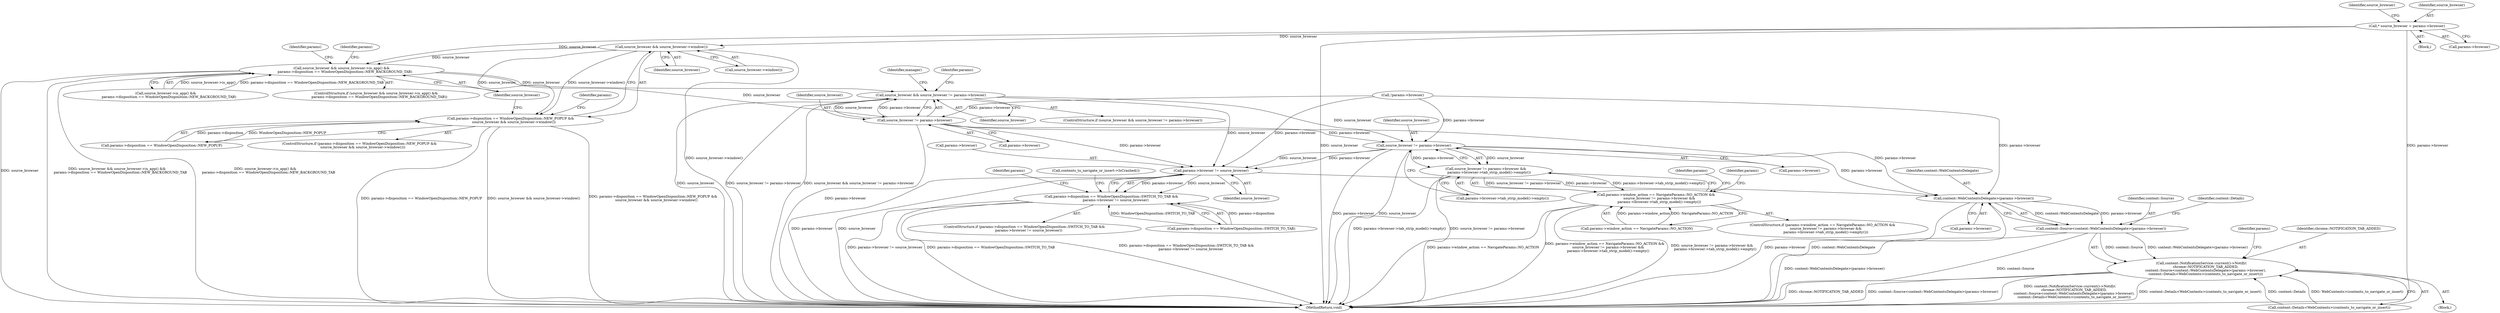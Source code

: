 digraph "1_Chrome_c552cd7b8a0862f6b3c8c6a07f98bda3721101eb_0@del" {
"1000149" [label="(Call,source_browser && source_browser->window())"];
"1000104" [label="(Call,* source_browser = params->browser)"];
"1000143" [label="(Call,params->disposition == WindowOpenDisposition::NEW_POPUP &&\n      source_browser && source_browser->window())"];
"1000162" [label="(Call,source_browser && source_browser->is_app() &&\n      params->disposition == WindowOpenDisposition::NEW_BACKGROUND_TAB)"];
"1000238" [label="(Call,source_browser && source_browser != params->browser)"];
"1000319" [label="(Call,source_browser != params->browser)"];
"1000318" [label="(Call,source_browser != params->browser &&\n      params->browser->tab_strip_model()->empty())"];
"1000312" [label="(Call,params->window_action == NavigateParams::NO_ACTION &&\n      source_browser != params->browser &&\n      params->browser->tab_strip_model()->empty())"];
"1000569" [label="(Call,params->browser != source_browser)"];
"1000563" [label="(Call,params->disposition == WindowOpenDisposition::SWITCH_TO_TAB &&\n        params->browser != source_browser)"];
"1000650" [label="(Call,content::WebContentsDelegate>(params->browser))"];
"1000648" [label="(Call,content::Source<content::WebContentsDelegate>(params->browser))"];
"1000646" [label="(Call,content::NotificationService::current()->Notify(\n        chrome::NOTIFICATION_TAB_ADDED,\n        content::Source<content::WebContentsDelegate>(params->browser),\n        content::Details<WebContents>(contents_to_navigate_or_insert)))"];
"1000240" [label="(Call,source_browser != params->browser)"];
"1000163" [label="(Identifier,source_browser)"];
"1000248" [label="(Identifier,manager)"];
"1000649" [label="(Identifier,content::Source)"];
"1000647" [label="(Identifier,chrome::NOTIFICATION_TAB_ADDED)"];
"1000143" [label="(Call,params->disposition == WindowOpenDisposition::NEW_POPUP &&\n      source_browser && source_browser->window())"];
"1000102" [label="(Block,)"];
"1000150" [label="(Identifier,source_browser)"];
"1000312" [label="(Call,params->window_action == NavigateParams::NO_ACTION &&\n      source_browser != params->browser &&\n      params->browser->tab_strip_model()->empty())"];
"1000573" [label="(Identifier,source_browser)"];
"1000570" [label="(Call,params->browser)"];
"1000238" [label="(Call,source_browser && source_browser != params->browser)"];
"1000576" [label="(Identifier,params)"];
"1000564" [label="(Call,params->disposition == WindowOpenDisposition::SWITCH_TO_TAB)"];
"1000151" [label="(Call,source_browser->window())"];
"1000174" [label="(Identifier,params)"];
"1000321" [label="(Call,params->browser)"];
"1000313" [label="(Call,params->window_action == NavigateParams::NO_ACTION)"];
"1000104" [label="(Call,* source_browser = params->browser)"];
"1000144" [label="(Call,params->disposition == WindowOpenDisposition::NEW_POPUP)"];
"1000324" [label="(Call,params->browser->tab_strip_model()->empty())"];
"1000222" [label="(Call,!params->browser)"];
"1000240" [label="(Call,source_browser != params->browser)"];
"1000652" [label="(Call,params->browser)"];
"1000320" [label="(Identifier,source_browser)"];
"1000563" [label="(Call,params->disposition == WindowOpenDisposition::SWITCH_TO_TAB &&\n        params->browser != source_browser)"];
"1000656" [label="(Identifier,content::Details)"];
"1000318" [label="(Call,source_browser != params->browser &&\n      params->browser->tab_strip_model()->empty())"];
"1000648" [label="(Call,content::Source<content::WebContentsDelegate>(params->browser))"];
"1000580" [label="(Call,contents_to_navigate_or_insert->IsCrashed())"];
"1000110" [label="(Identifier,source_browser)"];
"1000181" [label="(Identifier,params)"];
"1000569" [label="(Call,params->browser != source_browser)"];
"1000665" [label="(MethodReturn,void)"];
"1000241" [label="(Identifier,source_browser)"];
"1000237" [label="(ControlStructure,if (source_browser && source_browser != params->browser))"];
"1000562" [label="(ControlStructure,if (params->disposition == WindowOpenDisposition::SWITCH_TO_TAB &&\n        params->browser != source_browser))"];
"1000164" [label="(Call,source_browser->is_app() &&\n      params->disposition == WindowOpenDisposition::NEW_BACKGROUND_TAB)"];
"1000328" [label="(Identifier,params)"];
"1000142" [label="(ControlStructure,if (params->disposition == WindowOpenDisposition::NEW_POPUP &&\n      source_browser && source_browser->window()))"];
"1000319" [label="(Call,source_browser != params->browser)"];
"1000335" [label="(Identifier,params)"];
"1000655" [label="(Call,content::Details<WebContents>(contents_to_navigate_or_insert))"];
"1000161" [label="(ControlStructure,if (source_browser && source_browser->is_app() &&\n      params->disposition == WindowOpenDisposition::NEW_BACKGROUND_TAB))"];
"1000106" [label="(Call,params->browser)"];
"1000646" [label="(Call,content::NotificationService::current()->Notify(\n        chrome::NOTIFICATION_TAB_ADDED,\n        content::Source<content::WebContentsDelegate>(params->browser),\n        content::Details<WebContents>(contents_to_navigate_or_insert)))"];
"1000278" [label="(Identifier,params)"];
"1000105" [label="(Identifier,source_browser)"];
"1000149" [label="(Call,source_browser && source_browser->window())"];
"1000239" [label="(Identifier,source_browser)"];
"1000650" [label="(Call,content::WebContentsDelegate>(params->browser))"];
"1000311" [label="(ControlStructure,if (params->window_action == NavigateParams::NO_ACTION &&\n      source_browser != params->browser &&\n      params->browser->tab_strip_model()->empty()))"];
"1000651" [label="(Identifier,content::WebContentsDelegate)"];
"1000242" [label="(Call,params->browser)"];
"1000162" [label="(Call,source_browser && source_browser->is_app() &&\n      params->disposition == WindowOpenDisposition::NEW_BACKGROUND_TAB)"];
"1000155" [label="(Identifier,params)"];
"1000662" [label="(Identifier,params)"];
"1000645" [label="(Block,)"];
"1000149" -> "1000143"  [label="AST: "];
"1000149" -> "1000150"  [label="CFG: "];
"1000149" -> "1000151"  [label="CFG: "];
"1000150" -> "1000149"  [label="AST: "];
"1000151" -> "1000149"  [label="AST: "];
"1000143" -> "1000149"  [label="CFG: "];
"1000149" -> "1000665"  [label="DDG: source_browser->window()"];
"1000149" -> "1000143"  [label="DDG: source_browser"];
"1000149" -> "1000143"  [label="DDG: source_browser->window()"];
"1000104" -> "1000149"  [label="DDG: source_browser"];
"1000149" -> "1000162"  [label="DDG: source_browser"];
"1000104" -> "1000102"  [label="AST: "];
"1000104" -> "1000106"  [label="CFG: "];
"1000105" -> "1000104"  [label="AST: "];
"1000106" -> "1000104"  [label="AST: "];
"1000110" -> "1000104"  [label="CFG: "];
"1000104" -> "1000665"  [label="DDG: source_browser"];
"1000104" -> "1000665"  [label="DDG: params->browser"];
"1000104" -> "1000162"  [label="DDG: source_browser"];
"1000143" -> "1000142"  [label="AST: "];
"1000143" -> "1000144"  [label="CFG: "];
"1000144" -> "1000143"  [label="AST: "];
"1000155" -> "1000143"  [label="CFG: "];
"1000163" -> "1000143"  [label="CFG: "];
"1000143" -> "1000665"  [label="DDG: params->disposition == WindowOpenDisposition::NEW_POPUP"];
"1000143" -> "1000665"  [label="DDG: source_browser && source_browser->window()"];
"1000143" -> "1000665"  [label="DDG: params->disposition == WindowOpenDisposition::NEW_POPUP &&\n      source_browser && source_browser->window()"];
"1000144" -> "1000143"  [label="DDG: params->disposition"];
"1000144" -> "1000143"  [label="DDG: WindowOpenDisposition::NEW_POPUP"];
"1000162" -> "1000161"  [label="AST: "];
"1000162" -> "1000163"  [label="CFG: "];
"1000162" -> "1000164"  [label="CFG: "];
"1000163" -> "1000162"  [label="AST: "];
"1000164" -> "1000162"  [label="AST: "];
"1000174" -> "1000162"  [label="CFG: "];
"1000181" -> "1000162"  [label="CFG: "];
"1000162" -> "1000665"  [label="DDG: source_browser->is_app() &&\n      params->disposition == WindowOpenDisposition::NEW_BACKGROUND_TAB"];
"1000162" -> "1000665"  [label="DDG: source_browser"];
"1000162" -> "1000665"  [label="DDG: source_browser && source_browser->is_app() &&\n      params->disposition == WindowOpenDisposition::NEW_BACKGROUND_TAB"];
"1000164" -> "1000162"  [label="DDG: source_browser->is_app()"];
"1000164" -> "1000162"  [label="DDG: params->disposition == WindowOpenDisposition::NEW_BACKGROUND_TAB"];
"1000162" -> "1000238"  [label="DDG: source_browser"];
"1000162" -> "1000240"  [label="DDG: source_browser"];
"1000238" -> "1000237"  [label="AST: "];
"1000238" -> "1000239"  [label="CFG: "];
"1000238" -> "1000240"  [label="CFG: "];
"1000239" -> "1000238"  [label="AST: "];
"1000240" -> "1000238"  [label="AST: "];
"1000248" -> "1000238"  [label="CFG: "];
"1000278" -> "1000238"  [label="CFG: "];
"1000238" -> "1000665"  [label="DDG: source_browser"];
"1000238" -> "1000665"  [label="DDG: source_browser != params->browser"];
"1000238" -> "1000665"  [label="DDG: source_browser && source_browser != params->browser"];
"1000240" -> "1000238"  [label="DDG: source_browser"];
"1000240" -> "1000238"  [label="DDG: params->browser"];
"1000238" -> "1000319"  [label="DDG: source_browser"];
"1000238" -> "1000569"  [label="DDG: source_browser"];
"1000319" -> "1000318"  [label="AST: "];
"1000319" -> "1000321"  [label="CFG: "];
"1000320" -> "1000319"  [label="AST: "];
"1000321" -> "1000319"  [label="AST: "];
"1000324" -> "1000319"  [label="CFG: "];
"1000318" -> "1000319"  [label="CFG: "];
"1000319" -> "1000665"  [label="DDG: params->browser"];
"1000319" -> "1000665"  [label="DDG: source_browser"];
"1000319" -> "1000318"  [label="DDG: source_browser"];
"1000319" -> "1000318"  [label="DDG: params->browser"];
"1000222" -> "1000319"  [label="DDG: params->browser"];
"1000240" -> "1000319"  [label="DDG: params->browser"];
"1000319" -> "1000569"  [label="DDG: params->browser"];
"1000319" -> "1000569"  [label="DDG: source_browser"];
"1000319" -> "1000650"  [label="DDG: params->browser"];
"1000318" -> "1000312"  [label="AST: "];
"1000318" -> "1000324"  [label="CFG: "];
"1000324" -> "1000318"  [label="AST: "];
"1000312" -> "1000318"  [label="CFG: "];
"1000318" -> "1000665"  [label="DDG: source_browser != params->browser"];
"1000318" -> "1000665"  [label="DDG: params->browser->tab_strip_model()->empty()"];
"1000318" -> "1000312"  [label="DDG: source_browser != params->browser"];
"1000318" -> "1000312"  [label="DDG: params->browser->tab_strip_model()->empty()"];
"1000312" -> "1000311"  [label="AST: "];
"1000312" -> "1000313"  [label="CFG: "];
"1000313" -> "1000312"  [label="AST: "];
"1000328" -> "1000312"  [label="CFG: "];
"1000335" -> "1000312"  [label="CFG: "];
"1000312" -> "1000665"  [label="DDG: params->window_action == NavigateParams::NO_ACTION &&\n      source_browser != params->browser &&\n      params->browser->tab_strip_model()->empty()"];
"1000312" -> "1000665"  [label="DDG: source_browser != params->browser &&\n      params->browser->tab_strip_model()->empty()"];
"1000312" -> "1000665"  [label="DDG: params->window_action == NavigateParams::NO_ACTION"];
"1000313" -> "1000312"  [label="DDG: params->window_action"];
"1000313" -> "1000312"  [label="DDG: NavigateParams::NO_ACTION"];
"1000569" -> "1000563"  [label="AST: "];
"1000569" -> "1000573"  [label="CFG: "];
"1000570" -> "1000569"  [label="AST: "];
"1000573" -> "1000569"  [label="AST: "];
"1000563" -> "1000569"  [label="CFG: "];
"1000569" -> "1000665"  [label="DDG: params->browser"];
"1000569" -> "1000665"  [label="DDG: source_browser"];
"1000569" -> "1000563"  [label="DDG: params->browser"];
"1000569" -> "1000563"  [label="DDG: source_browser"];
"1000222" -> "1000569"  [label="DDG: params->browser"];
"1000240" -> "1000569"  [label="DDG: params->browser"];
"1000569" -> "1000650"  [label="DDG: params->browser"];
"1000563" -> "1000562"  [label="AST: "];
"1000563" -> "1000564"  [label="CFG: "];
"1000564" -> "1000563"  [label="AST: "];
"1000576" -> "1000563"  [label="CFG: "];
"1000580" -> "1000563"  [label="CFG: "];
"1000563" -> "1000665"  [label="DDG: params->disposition == WindowOpenDisposition::SWITCH_TO_TAB &&\n        params->browser != source_browser"];
"1000563" -> "1000665"  [label="DDG: params->browser != source_browser"];
"1000563" -> "1000665"  [label="DDG: params->disposition == WindowOpenDisposition::SWITCH_TO_TAB"];
"1000564" -> "1000563"  [label="DDG: params->disposition"];
"1000564" -> "1000563"  [label="DDG: WindowOpenDisposition::SWITCH_TO_TAB"];
"1000650" -> "1000648"  [label="AST: "];
"1000650" -> "1000652"  [label="CFG: "];
"1000651" -> "1000650"  [label="AST: "];
"1000652" -> "1000650"  [label="AST: "];
"1000648" -> "1000650"  [label="CFG: "];
"1000650" -> "1000665"  [label="DDG: content::WebContentsDelegate"];
"1000650" -> "1000665"  [label="DDG: params->browser"];
"1000650" -> "1000648"  [label="DDG: content::WebContentsDelegate"];
"1000650" -> "1000648"  [label="DDG: params->browser"];
"1000222" -> "1000650"  [label="DDG: params->browser"];
"1000240" -> "1000650"  [label="DDG: params->browser"];
"1000648" -> "1000646"  [label="AST: "];
"1000649" -> "1000648"  [label="AST: "];
"1000656" -> "1000648"  [label="CFG: "];
"1000648" -> "1000665"  [label="DDG: content::WebContentsDelegate>(params->browser)"];
"1000648" -> "1000665"  [label="DDG: content::Source"];
"1000648" -> "1000646"  [label="DDG: content::Source"];
"1000648" -> "1000646"  [label="DDG: content::WebContentsDelegate>(params->browser)"];
"1000646" -> "1000645"  [label="AST: "];
"1000646" -> "1000655"  [label="CFG: "];
"1000647" -> "1000646"  [label="AST: "];
"1000655" -> "1000646"  [label="AST: "];
"1000662" -> "1000646"  [label="CFG: "];
"1000646" -> "1000665"  [label="DDG: content::NotificationService::current()->Notify(\n        chrome::NOTIFICATION_TAB_ADDED,\n        content::Source<content::WebContentsDelegate>(params->browser),\n        content::Details<WebContents>(contents_to_navigate_or_insert))"];
"1000646" -> "1000665"  [label="DDG: content::Details<WebContents>(contents_to_navigate_or_insert)"];
"1000646" -> "1000665"  [label="DDG: chrome::NOTIFICATION_TAB_ADDED"];
"1000646" -> "1000665"  [label="DDG: content::Source<content::WebContentsDelegate>(params->browser)"];
"1000655" -> "1000646"  [label="DDG: content::Details"];
"1000655" -> "1000646"  [label="DDG: WebContents>(contents_to_navigate_or_insert)"];
"1000240" -> "1000242"  [label="CFG: "];
"1000241" -> "1000240"  [label="AST: "];
"1000242" -> "1000240"  [label="AST: "];
"1000240" -> "1000665"  [label="DDG: params->browser"];
"1000222" -> "1000240"  [label="DDG: params->browser"];
}
